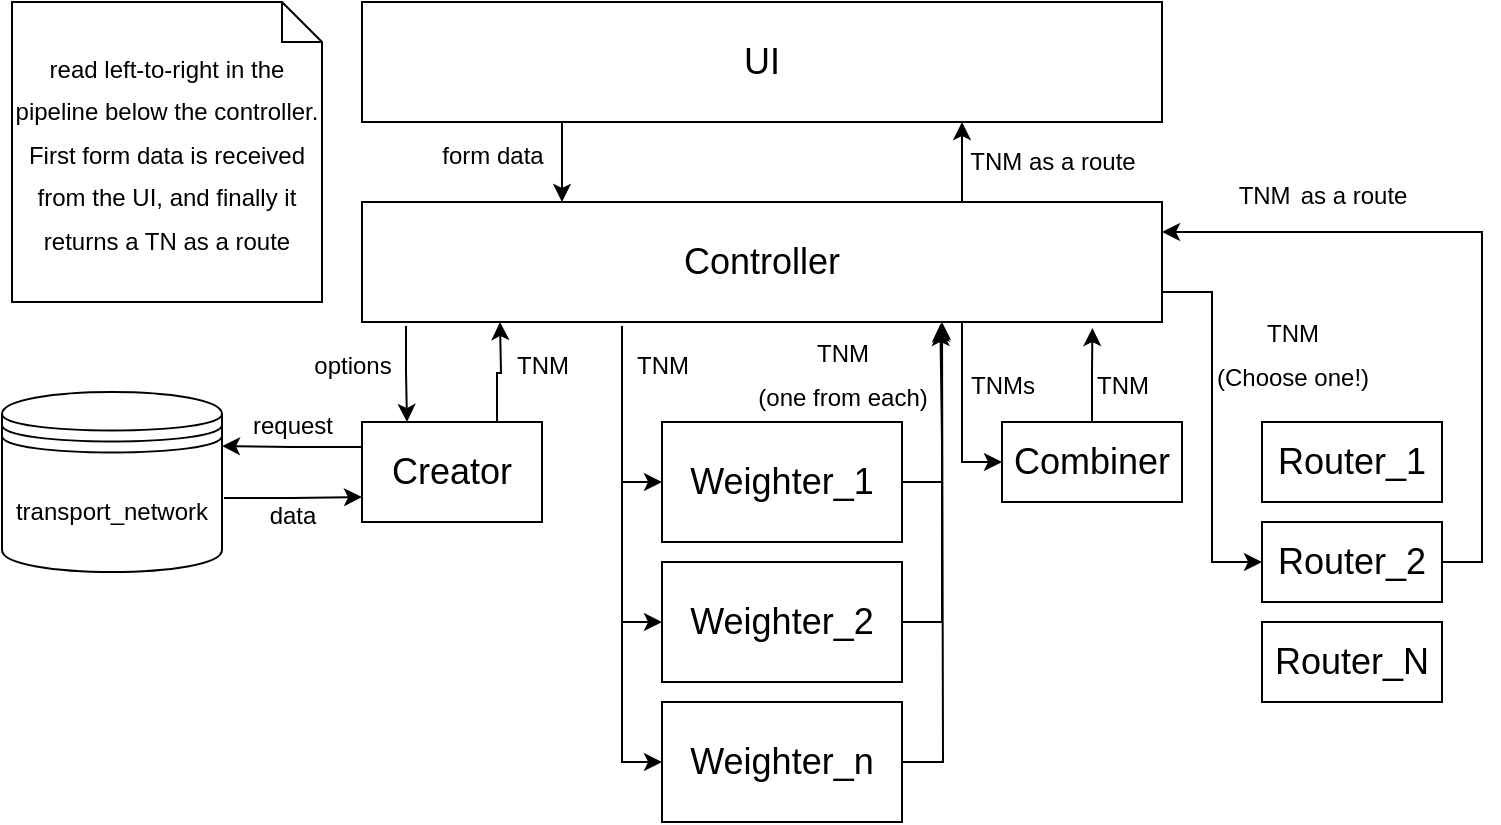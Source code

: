 <mxfile version="15.9.6" type="device"><diagram id="ia860EV3W0Hs5mQqDtjH" name="Page-1"><mxGraphModel dx="1278" dy="536" grid="1" gridSize="10" guides="1" tooltips="1" connect="1" arrows="1" fold="1" page="1" pageScale="1" pageWidth="850" pageHeight="1100" math="0" shadow="0"><root><mxCell id="0"/><mxCell id="1" parent="0"/><mxCell id="Zv7at1pGHdxL20V9H2GO-1" style="edgeStyle=orthogonalEdgeStyle;rounded=0;orthogonalLoop=1;jettySize=auto;html=1;exitX=0.25;exitY=1;exitDx=0;exitDy=0;entryX=0.25;entryY=0;entryDx=0;entryDy=0;fontSize=18;" edge="1" parent="1" source="Zv7at1pGHdxL20V9H2GO-2" target="Zv7at1pGHdxL20V9H2GO-10"><mxGeometry relative="1" as="geometry"/></mxCell><mxCell id="Zv7at1pGHdxL20V9H2GO-2" value="&lt;font style=&quot;font-size: 18px&quot;&gt;UI&lt;/font&gt;" style="rounded=0;whiteSpace=wrap;html=1;" vertex="1" parent="1"><mxGeometry x="260" y="270" width="400" height="60" as="geometry"/></mxCell><mxCell id="Zv7at1pGHdxL20V9H2GO-3" style="edgeStyle=orthogonalEdgeStyle;rounded=0;orthogonalLoop=1;jettySize=auto;html=1;exitX=0.055;exitY=1.033;exitDx=0;exitDy=0;fontSize=18;entryX=0.25;entryY=0;entryDx=0;entryDy=0;exitPerimeter=0;" edge="1" parent="1" source="Zv7at1pGHdxL20V9H2GO-10" target="Zv7at1pGHdxL20V9H2GO-15"><mxGeometry relative="1" as="geometry"/></mxCell><mxCell id="Zv7at1pGHdxL20V9H2GO-4" style="edgeStyle=orthogonalEdgeStyle;rounded=0;orthogonalLoop=1;jettySize=auto;html=1;exitX=0.325;exitY=1.05;exitDx=0;exitDy=0;entryX=0;entryY=0.5;entryDx=0;entryDy=0;fontSize=12;exitPerimeter=0;" edge="1" parent="1" source="Zv7at1pGHdxL20V9H2GO-10" target="Zv7at1pGHdxL20V9H2GO-17"><mxGeometry relative="1" as="geometry"/></mxCell><mxCell id="Zv7at1pGHdxL20V9H2GO-5" style="edgeStyle=orthogonalEdgeStyle;rounded=0;orthogonalLoop=1;jettySize=auto;html=1;exitX=0.325;exitY=1.05;exitDx=0;exitDy=0;entryX=0;entryY=0.5;entryDx=0;entryDy=0;fontSize=12;exitPerimeter=0;" edge="1" parent="1" source="Zv7at1pGHdxL20V9H2GO-10" target="Zv7at1pGHdxL20V9H2GO-19"><mxGeometry relative="1" as="geometry"/></mxCell><mxCell id="Zv7at1pGHdxL20V9H2GO-6" style="edgeStyle=orthogonalEdgeStyle;rounded=0;orthogonalLoop=1;jettySize=auto;html=1;exitX=0.325;exitY=1.033;exitDx=0;exitDy=0;entryX=0;entryY=0.5;entryDx=0;entryDy=0;fontSize=12;exitPerimeter=0;" edge="1" parent="1" source="Zv7at1pGHdxL20V9H2GO-10" target="Zv7at1pGHdxL20V9H2GO-21"><mxGeometry relative="1" as="geometry"/></mxCell><mxCell id="Zv7at1pGHdxL20V9H2GO-7" style="edgeStyle=orthogonalEdgeStyle;rounded=0;orthogonalLoop=1;jettySize=auto;html=1;exitX=0.75;exitY=0;exitDx=0;exitDy=0;entryX=0.75;entryY=1;entryDx=0;entryDy=0;fontSize=18;" edge="1" parent="1" source="Zv7at1pGHdxL20V9H2GO-10" target="Zv7at1pGHdxL20V9H2GO-2"><mxGeometry relative="1" as="geometry"/></mxCell><mxCell id="Zv7at1pGHdxL20V9H2GO-8" style="edgeStyle=orthogonalEdgeStyle;rounded=0;orthogonalLoop=1;jettySize=auto;html=1;exitX=0.75;exitY=1;exitDx=0;exitDy=0;entryX=0;entryY=0.5;entryDx=0;entryDy=0;fontSize=12;" edge="1" parent="1" source="Zv7at1pGHdxL20V9H2GO-10" target="Zv7at1pGHdxL20V9H2GO-32"><mxGeometry relative="1" as="geometry"/></mxCell><mxCell id="Zv7at1pGHdxL20V9H2GO-9" style="edgeStyle=orthogonalEdgeStyle;rounded=0;orthogonalLoop=1;jettySize=auto;html=1;exitX=1;exitY=0.75;exitDx=0;exitDy=0;entryX=0;entryY=0.5;entryDx=0;entryDy=0;fontSize=18;" edge="1" parent="1" source="Zv7at1pGHdxL20V9H2GO-10" target="Zv7at1pGHdxL20V9H2GO-37"><mxGeometry relative="1" as="geometry"/></mxCell><mxCell id="Zv7at1pGHdxL20V9H2GO-10" value="&lt;font style=&quot;font-size: 18px&quot;&gt;Controller&lt;/font&gt;" style="rounded=0;whiteSpace=wrap;html=1;" vertex="1" parent="1"><mxGeometry x="260" y="370" width="400" height="60" as="geometry"/></mxCell><mxCell id="Zv7at1pGHdxL20V9H2GO-11" value="&lt;font style=&quot;font-size: 12px&quot;&gt;form data&lt;/font&gt;" style="text;html=1;align=center;verticalAlign=middle;resizable=0;points=[];autosize=1;strokeColor=none;fillColor=none;fontSize=18;" vertex="1" parent="1"><mxGeometry x="290" y="330" width="70" height="30" as="geometry"/></mxCell><mxCell id="Zv7at1pGHdxL20V9H2GO-12" value="TNM as a route" style="text;html=1;align=center;verticalAlign=middle;resizable=0;points=[];autosize=1;strokeColor=none;fillColor=none;fontSize=12;" vertex="1" parent="1"><mxGeometry x="560" y="340" width="90" height="20" as="geometry"/></mxCell><mxCell id="Zv7at1pGHdxL20V9H2GO-13" style="edgeStyle=orthogonalEdgeStyle;rounded=0;orthogonalLoop=1;jettySize=auto;html=1;exitX=0;exitY=0.25;exitDx=0;exitDy=0;entryX=1;entryY=0.3;entryDx=0;entryDy=0;fontSize=12;" edge="1" parent="1" source="Zv7at1pGHdxL20V9H2GO-15" target="Zv7at1pGHdxL20V9H2GO-23"><mxGeometry relative="1" as="geometry"/></mxCell><mxCell id="Zv7at1pGHdxL20V9H2GO-14" style="edgeStyle=orthogonalEdgeStyle;rounded=0;orthogonalLoop=1;jettySize=auto;html=1;exitX=0.75;exitY=0;exitDx=0;exitDy=0;fontSize=18;" edge="1" parent="1" source="Zv7at1pGHdxL20V9H2GO-15"><mxGeometry relative="1" as="geometry"><mxPoint x="329" y="430" as="targetPoint"/></mxGeometry></mxCell><mxCell id="Zv7at1pGHdxL20V9H2GO-15" value="&lt;font style=&quot;font-size: 18px&quot;&gt;Creator&lt;/font&gt;" style="rounded=0;whiteSpace=wrap;html=1;fontSize=12;" vertex="1" parent="1"><mxGeometry x="260" y="480" width="90" height="50" as="geometry"/></mxCell><mxCell id="Zv7at1pGHdxL20V9H2GO-16" style="edgeStyle=orthogonalEdgeStyle;rounded=0;orthogonalLoop=1;jettySize=auto;html=1;exitX=1;exitY=0.5;exitDx=0;exitDy=0;entryX=0.723;entryY=1.017;entryDx=0;entryDy=0;fontSize=18;entryPerimeter=0;" edge="1" parent="1" source="Zv7at1pGHdxL20V9H2GO-17" target="Zv7at1pGHdxL20V9H2GO-10"><mxGeometry relative="1" as="geometry"/></mxCell><mxCell id="Zv7at1pGHdxL20V9H2GO-17" value="&lt;font style=&quot;font-size: 18px&quot;&gt;Weighter_1&lt;/font&gt;" style="rounded=0;whiteSpace=wrap;html=1;fontSize=12;" vertex="1" parent="1"><mxGeometry x="410" y="480" width="120" height="60" as="geometry"/></mxCell><mxCell id="Zv7at1pGHdxL20V9H2GO-18" style="edgeStyle=orthogonalEdgeStyle;rounded=0;orthogonalLoop=1;jettySize=auto;html=1;exitX=1;exitY=0.5;exitDx=0;exitDy=0;entryX=0.723;entryY=1.05;entryDx=0;entryDy=0;entryPerimeter=0;fontSize=18;" edge="1" parent="1" source="Zv7at1pGHdxL20V9H2GO-19" target="Zv7at1pGHdxL20V9H2GO-10"><mxGeometry relative="1" as="geometry"/></mxCell><mxCell id="Zv7at1pGHdxL20V9H2GO-19" value="&lt;font style=&quot;font-size: 18px&quot;&gt;Weighter_2&lt;/font&gt;" style="rounded=0;whiteSpace=wrap;html=1;fontSize=12;" vertex="1" parent="1"><mxGeometry x="410" y="550" width="120" height="60" as="geometry"/></mxCell><mxCell id="Zv7at1pGHdxL20V9H2GO-20" style="edgeStyle=orthogonalEdgeStyle;rounded=0;orthogonalLoop=1;jettySize=auto;html=1;exitX=1;exitY=0.5;exitDx=0;exitDy=0;fontSize=18;" edge="1" parent="1" source="Zv7at1pGHdxL20V9H2GO-21"><mxGeometry relative="1" as="geometry"><mxPoint x="550" y="430" as="targetPoint"/></mxGeometry></mxCell><mxCell id="Zv7at1pGHdxL20V9H2GO-21" value="&lt;font style=&quot;font-size: 18px&quot;&gt;Weighter_n&lt;/font&gt;" style="rounded=0;whiteSpace=wrap;html=1;fontSize=12;" vertex="1" parent="1"><mxGeometry x="410" y="620" width="120" height="60" as="geometry"/></mxCell><mxCell id="Zv7at1pGHdxL20V9H2GO-22" style="edgeStyle=orthogonalEdgeStyle;rounded=0;orthogonalLoop=1;jettySize=auto;html=1;exitX=1.009;exitY=0.589;exitDx=0;exitDy=0;entryX=0;entryY=0.75;entryDx=0;entryDy=0;fontSize=12;exitPerimeter=0;" edge="1" parent="1" source="Zv7at1pGHdxL20V9H2GO-23" target="Zv7at1pGHdxL20V9H2GO-15"><mxGeometry relative="1" as="geometry"/></mxCell><mxCell id="Zv7at1pGHdxL20V9H2GO-23" value="transport_network" style="shape=datastore;whiteSpace=wrap;html=1;fontSize=12;" vertex="1" parent="1"><mxGeometry x="80" y="465" width="110" height="90" as="geometry"/></mxCell><mxCell id="Zv7at1pGHdxL20V9H2GO-24" value="&lt;font style=&quot;font-size: 12px&quot;&gt;options&lt;/font&gt;" style="text;html=1;align=center;verticalAlign=middle;resizable=0;points=[];autosize=1;strokeColor=none;fillColor=none;fontSize=18;" vertex="1" parent="1"><mxGeometry x="230" y="435" width="50" height="30" as="geometry"/></mxCell><mxCell id="Zv7at1pGHdxL20V9H2GO-25" value="&lt;font style=&quot;font-size: 12px&quot;&gt;TNM&lt;/font&gt;" style="text;html=1;align=center;verticalAlign=middle;resizable=0;points=[];autosize=1;strokeColor=none;fillColor=none;fontSize=18;" vertex="1" parent="1"><mxGeometry x="330" y="435" width="40" height="30" as="geometry"/></mxCell><mxCell id="Zv7at1pGHdxL20V9H2GO-26" value="&lt;font style=&quot;font-size: 12px&quot;&gt;request&lt;/font&gt;" style="text;html=1;align=center;verticalAlign=middle;resizable=0;points=[];autosize=1;strokeColor=none;fillColor=none;fontSize=18;" vertex="1" parent="1"><mxGeometry x="200" y="465" width="50" height="30" as="geometry"/></mxCell><mxCell id="Zv7at1pGHdxL20V9H2GO-27" value="&lt;font style=&quot;font-size: 12px&quot;&gt;data&lt;/font&gt;" style="text;html=1;align=center;verticalAlign=middle;resizable=0;points=[];autosize=1;strokeColor=none;fillColor=none;fontSize=18;" vertex="1" parent="1"><mxGeometry x="205" y="510" width="40" height="30" as="geometry"/></mxCell><mxCell id="Zv7at1pGHdxL20V9H2GO-28" value="&lt;font style=&quot;font-size: 12px&quot;&gt;TNM&lt;/font&gt;" style="text;html=1;align=center;verticalAlign=middle;resizable=0;points=[];autosize=1;strokeColor=none;fillColor=none;fontSize=18;" vertex="1" parent="1"><mxGeometry x="390" y="435" width="40" height="30" as="geometry"/></mxCell><mxCell id="Zv7at1pGHdxL20V9H2GO-29" value="&lt;font style=&quot;font-size: 12px&quot;&gt;TNM&lt;/font&gt; &lt;br&gt;&lt;font style=&quot;font-size: 12px&quot;&gt;(one from each)&lt;/font&gt;" style="text;html=1;align=center;verticalAlign=middle;resizable=0;points=[];autosize=1;strokeColor=none;fillColor=none;fontSize=18;" vertex="1" parent="1"><mxGeometry x="450" y="430" width="100" height="50" as="geometry"/></mxCell><mxCell id="Zv7at1pGHdxL20V9H2GO-30" value="&lt;font style=&quot;font-size: 12px&quot;&gt;read left-to-right in the pipeline below the controller. &lt;br&gt;First form data is received from the UI, and finally it returns a TN as a route&lt;br&gt;&lt;/font&gt; " style="shape=note;size=20;whiteSpace=wrap;html=1;fontSize=18;" vertex="1" parent="1"><mxGeometry x="85" y="270" width="155" height="150" as="geometry"/></mxCell><mxCell id="Zv7at1pGHdxL20V9H2GO-31" style="edgeStyle=orthogonalEdgeStyle;rounded=0;orthogonalLoop=1;jettySize=auto;html=1;exitX=0.5;exitY=0;exitDx=0;exitDy=0;entryX=0.913;entryY=1.05;entryDx=0;entryDy=0;entryPerimeter=0;fontSize=18;" edge="1" parent="1" source="Zv7at1pGHdxL20V9H2GO-32" target="Zv7at1pGHdxL20V9H2GO-10"><mxGeometry relative="1" as="geometry"/></mxCell><mxCell id="Zv7at1pGHdxL20V9H2GO-32" value="&lt;font style=&quot;font-size: 18px&quot;&gt;Combiner&lt;/font&gt;" style="rounded=0;whiteSpace=wrap;html=1;fontSize=12;" vertex="1" parent="1"><mxGeometry x="580" y="480" width="90" height="40" as="geometry"/></mxCell><mxCell id="Zv7at1pGHdxL20V9H2GO-33" value="&lt;font style=&quot;font-size: 12px&quot;&gt;TNM&lt;/font&gt;&lt;font style=&quot;font-size: 12px&quot;&gt;s&lt;/font&gt;" style="text;html=1;align=center;verticalAlign=middle;resizable=0;points=[];autosize=1;strokeColor=none;fillColor=none;fontSize=18;" vertex="1" parent="1"><mxGeometry x="555" y="445" width="50" height="30" as="geometry"/></mxCell><mxCell id="Zv7at1pGHdxL20V9H2GO-34" value="&lt;font style=&quot;font-size: 12px&quot;&gt;TNM&lt;/font&gt;" style="text;html=1;align=center;verticalAlign=middle;resizable=0;points=[];autosize=1;strokeColor=none;fillColor=none;fontSize=18;" vertex="1" parent="1"><mxGeometry x="620" y="445" width="40" height="30" as="geometry"/></mxCell><mxCell id="Zv7at1pGHdxL20V9H2GO-35" value="&lt;font style=&quot;font-size: 18px&quot;&gt;Router_1&lt;/font&gt;" style="rounded=0;whiteSpace=wrap;html=1;fontSize=12;" vertex="1" parent="1"><mxGeometry x="710" y="480" width="90" height="40" as="geometry"/></mxCell><mxCell id="Zv7at1pGHdxL20V9H2GO-36" style="edgeStyle=orthogonalEdgeStyle;rounded=0;orthogonalLoop=1;jettySize=auto;html=1;exitX=1;exitY=0.5;exitDx=0;exitDy=0;entryX=1;entryY=0.25;entryDx=0;entryDy=0;fontSize=12;" edge="1" parent="1" source="Zv7at1pGHdxL20V9H2GO-37" target="Zv7at1pGHdxL20V9H2GO-10"><mxGeometry relative="1" as="geometry"/></mxCell><mxCell id="Zv7at1pGHdxL20V9H2GO-37" value="&lt;font style=&quot;font-size: 18px&quot;&gt;Router_2&lt;/font&gt;" style="rounded=0;whiteSpace=wrap;html=1;fontSize=12;" vertex="1" parent="1"><mxGeometry x="710" y="530" width="90" height="40" as="geometry"/></mxCell><mxCell id="Zv7at1pGHdxL20V9H2GO-38" value="&lt;font style=&quot;font-size: 18px&quot;&gt;Router_N&lt;/font&gt;" style="rounded=0;whiteSpace=wrap;html=1;fontSize=12;" vertex="1" parent="1"><mxGeometry x="710" y="580" width="90" height="40" as="geometry"/></mxCell><mxCell id="Zv7at1pGHdxL20V9H2GO-39" value="&lt;font style=&quot;font-size: 12px&quot;&gt;TNM&lt;/font&gt; &lt;font style=&quot;font-size: 12px&quot;&gt;&lt;br&gt;(Choose one!)&lt;/font&gt;" style="text;html=1;align=center;verticalAlign=middle;resizable=0;points=[];autosize=1;strokeColor=none;fillColor=none;fontSize=18;" vertex="1" parent="1"><mxGeometry x="680" y="420" width="90" height="50" as="geometry"/></mxCell><mxCell id="Zv7at1pGHdxL20V9H2GO-40" value="&lt;font style=&quot;font-size: 12px&quot;&gt;TNM&lt;/font&gt; &lt;font style=&quot;font-size: 12px&quot;&gt;as a route&lt;br&gt;&lt;/font&gt;" style="text;html=1;align=center;verticalAlign=middle;resizable=0;points=[];autosize=1;strokeColor=none;fillColor=none;fontSize=18;" vertex="1" parent="1"><mxGeometry x="690" y="350" width="100" height="30" as="geometry"/></mxCell></root></mxGraphModel></diagram></mxfile>